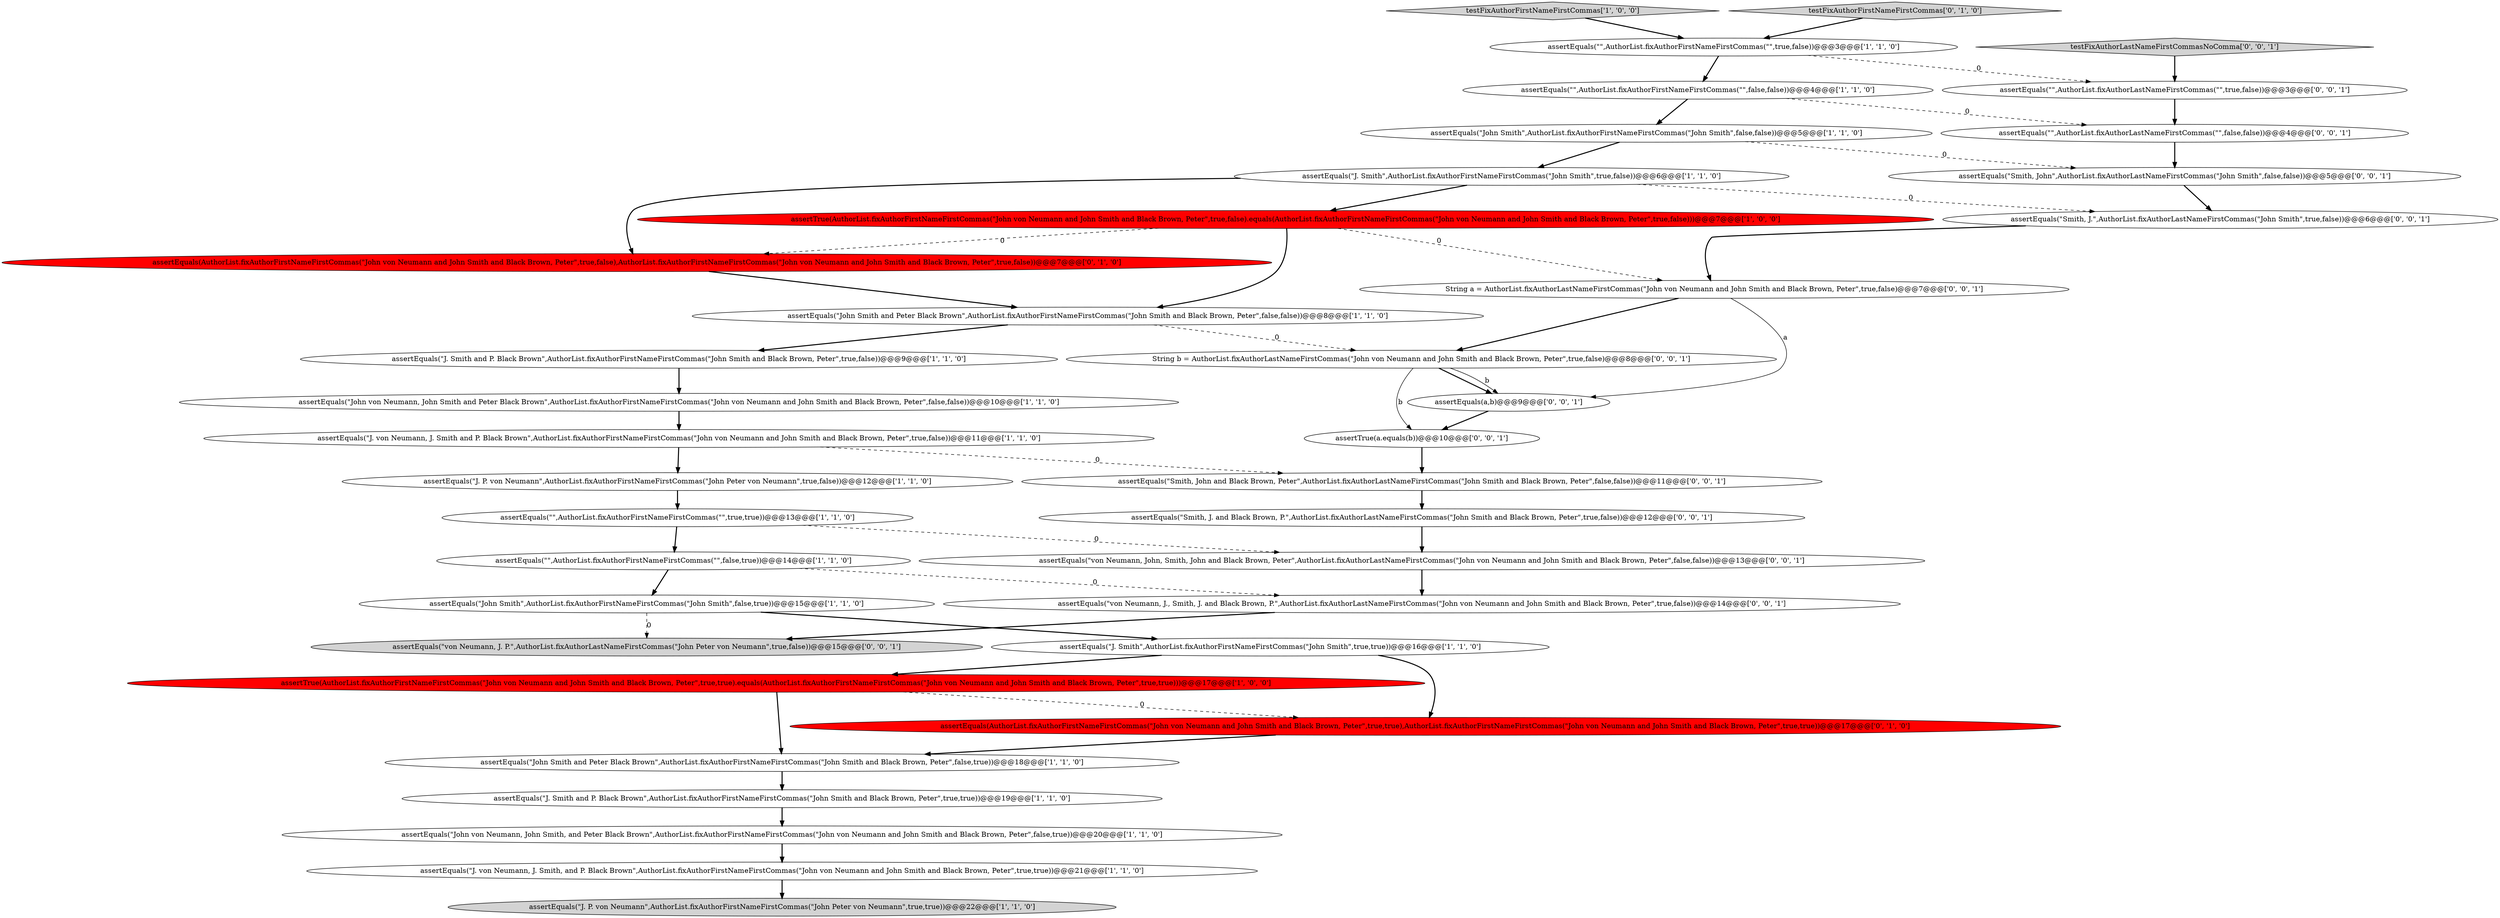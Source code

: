 digraph {
26 [style = filled, label = "String b = AuthorList.fixAuthorLastNameFirstCommas(\"John von Neumann and John Smith and Black Brown, Peter\",true,false)@@@8@@@['0', '0', '1']", fillcolor = white, shape = ellipse image = "AAA0AAABBB3BBB"];
35 [style = filled, label = "assertEquals(\"von Neumann, John, Smith, John and Black Brown, Peter\",AuthorList.fixAuthorLastNameFirstCommas(\"John von Neumann and John Smith and Black Brown, Peter\",false,false))@@@13@@@['0', '0', '1']", fillcolor = white, shape = ellipse image = "AAA0AAABBB3BBB"];
33 [style = filled, label = "assertEquals(\"Smith, John and Black Brown, Peter\",AuthorList.fixAuthorLastNameFirstCommas(\"John Smith and Black Brown, Peter\",false,false))@@@11@@@['0', '0', '1']", fillcolor = white, shape = ellipse image = "AAA0AAABBB3BBB"];
21 [style = filled, label = "assertEquals(AuthorList.fixAuthorFirstNameFirstCommas(\"John von Neumann and John Smith and Black Brown, Peter\",true,false),AuthorList.fixAuthorFirstNameFirstCommas(\"John von Neumann and John Smith and Black Brown, Peter\",true,false))@@@7@@@['0', '1', '0']", fillcolor = red, shape = ellipse image = "AAA1AAABBB2BBB"];
11 [style = filled, label = "assertEquals(\"J. Smith\",AuthorList.fixAuthorFirstNameFirstCommas(\"John Smith\",true,false))@@@6@@@['1', '1', '0']", fillcolor = white, shape = ellipse image = "AAA0AAABBB1BBB"];
10 [style = filled, label = "assertEquals(\"J. Smith and P. Black Brown\",AuthorList.fixAuthorFirstNameFirstCommas(\"John Smith and Black Brown, Peter\",true,false))@@@9@@@['1', '1', '0']", fillcolor = white, shape = ellipse image = "AAA0AAABBB1BBB"];
30 [style = filled, label = "assertEquals(\"Smith, J.\",AuthorList.fixAuthorLastNameFirstCommas(\"John Smith\",true,false))@@@6@@@['0', '0', '1']", fillcolor = white, shape = ellipse image = "AAA0AAABBB3BBB"];
31 [style = filled, label = "assertEquals(\"Smith, John\",AuthorList.fixAuthorLastNameFirstCommas(\"John Smith\",false,false))@@@5@@@['0', '0', '1']", fillcolor = white, shape = ellipse image = "AAA0AAABBB3BBB"];
14 [style = filled, label = "assertTrue(AuthorList.fixAuthorFirstNameFirstCommas(\"John von Neumann and John Smith and Black Brown, Peter\",true,true).equals(AuthorList.fixAuthorFirstNameFirstCommas(\"John von Neumann and John Smith and Black Brown, Peter\",true,true)))@@@17@@@['1', '0', '0']", fillcolor = red, shape = ellipse image = "AAA1AAABBB1BBB"];
28 [style = filled, label = "assertEquals(\"\",AuthorList.fixAuthorLastNameFirstCommas(\"\",true,false))@@@3@@@['0', '0', '1']", fillcolor = white, shape = ellipse image = "AAA0AAABBB3BBB"];
17 [style = filled, label = "assertEquals(\"J. von Neumann, J. Smith and P. Black Brown\",AuthorList.fixAuthorFirstNameFirstCommas(\"John von Neumann and John Smith and Black Brown, Peter\",true,false))@@@11@@@['1', '1', '0']", fillcolor = white, shape = ellipse image = "AAA0AAABBB1BBB"];
3 [style = filled, label = "assertEquals(\"J. Smith and P. Black Brown\",AuthorList.fixAuthorFirstNameFirstCommas(\"John Smith and Black Brown, Peter\",true,true))@@@19@@@['1', '1', '0']", fillcolor = white, shape = ellipse image = "AAA0AAABBB1BBB"];
9 [style = filled, label = "assertEquals(\"\",AuthorList.fixAuthorFirstNameFirstCommas(\"\",true,true))@@@13@@@['1', '1', '0']", fillcolor = white, shape = ellipse image = "AAA0AAABBB1BBB"];
1 [style = filled, label = "assertEquals(\"John von Neumann, John Smith, and Peter Black Brown\",AuthorList.fixAuthorFirstNameFirstCommas(\"John von Neumann and John Smith and Black Brown, Peter\",false,true))@@@20@@@['1', '1', '0']", fillcolor = white, shape = ellipse image = "AAA0AAABBB1BBB"];
0 [style = filled, label = "assertEquals(\"John von Neumann, John Smith and Peter Black Brown\",AuthorList.fixAuthorFirstNameFirstCommas(\"John von Neumann and John Smith and Black Brown, Peter\",false,false))@@@10@@@['1', '1', '0']", fillcolor = white, shape = ellipse image = "AAA0AAABBB1BBB"];
20 [style = filled, label = "assertEquals(\"J. P. von Neumann\",AuthorList.fixAuthorFirstNameFirstCommas(\"John Peter von Neumann\",true,true))@@@22@@@['1', '1', '0']", fillcolor = lightgray, shape = ellipse image = "AAA0AAABBB1BBB"];
7 [style = filled, label = "assertEquals(\"\",AuthorList.fixAuthorFirstNameFirstCommas(\"\",true,false))@@@3@@@['1', '1', '0']", fillcolor = white, shape = ellipse image = "AAA0AAABBB1BBB"];
2 [style = filled, label = "assertEquals(\"John Smith and Peter Black Brown\",AuthorList.fixAuthorFirstNameFirstCommas(\"John Smith and Black Brown, Peter\",false,true))@@@18@@@['1', '1', '0']", fillcolor = white, shape = ellipse image = "AAA0AAABBB1BBB"];
19 [style = filled, label = "testFixAuthorFirstNameFirstCommas['1', '0', '0']", fillcolor = lightgray, shape = diamond image = "AAA0AAABBB1BBB"];
8 [style = filled, label = "assertTrue(AuthorList.fixAuthorFirstNameFirstCommas(\"John von Neumann and John Smith and Black Brown, Peter\",true,false).equals(AuthorList.fixAuthorFirstNameFirstCommas(\"John von Neumann and John Smith and Black Brown, Peter\",true,false)))@@@7@@@['1', '0', '0']", fillcolor = red, shape = ellipse image = "AAA1AAABBB1BBB"];
23 [style = filled, label = "assertEquals(AuthorList.fixAuthorFirstNameFirstCommas(\"John von Neumann and John Smith and Black Brown, Peter\",true,true),AuthorList.fixAuthorFirstNameFirstCommas(\"John von Neumann and John Smith and Black Brown, Peter\",true,true))@@@17@@@['0', '1', '0']", fillcolor = red, shape = ellipse image = "AAA1AAABBB2BBB"];
27 [style = filled, label = "assertTrue(a.equals(b))@@@10@@@['0', '0', '1']", fillcolor = white, shape = ellipse image = "AAA0AAABBB3BBB"];
18 [style = filled, label = "assertEquals(\"John Smith\",AuthorList.fixAuthorFirstNameFirstCommas(\"John Smith\",false,true))@@@15@@@['1', '1', '0']", fillcolor = white, shape = ellipse image = "AAA0AAABBB1BBB"];
32 [style = filled, label = "assertEquals(\"Smith, J. and Black Brown, P.\",AuthorList.fixAuthorLastNameFirstCommas(\"John Smith and Black Brown, Peter\",true,false))@@@12@@@['0', '0', '1']", fillcolor = white, shape = ellipse image = "AAA0AAABBB3BBB"];
24 [style = filled, label = "assertEquals(\"\",AuthorList.fixAuthorLastNameFirstCommas(\"\",false,false))@@@4@@@['0', '0', '1']", fillcolor = white, shape = ellipse image = "AAA0AAABBB3BBB"];
37 [style = filled, label = "testFixAuthorLastNameFirstCommasNoComma['0', '0', '1']", fillcolor = lightgray, shape = diamond image = "AAA0AAABBB3BBB"];
34 [style = filled, label = "assertEquals(\"von Neumann, J., Smith, J. and Black Brown, P.\",AuthorList.fixAuthorLastNameFirstCommas(\"John von Neumann and John Smith and Black Brown, Peter\",true,false))@@@14@@@['0', '0', '1']", fillcolor = white, shape = ellipse image = "AAA0AAABBB3BBB"];
4 [style = filled, label = "assertEquals(\"\",AuthorList.fixAuthorFirstNameFirstCommas(\"\",false,true))@@@14@@@['1', '1', '0']", fillcolor = white, shape = ellipse image = "AAA0AAABBB1BBB"];
5 [style = filled, label = "assertEquals(\"J. von Neumann, J. Smith, and P. Black Brown\",AuthorList.fixAuthorFirstNameFirstCommas(\"John von Neumann and John Smith and Black Brown, Peter\",true,true))@@@21@@@['1', '1', '0']", fillcolor = white, shape = ellipse image = "AAA0AAABBB1BBB"];
15 [style = filled, label = "assertEquals(\"John Smith and Peter Black Brown\",AuthorList.fixAuthorFirstNameFirstCommas(\"John Smith and Black Brown, Peter\",false,false))@@@8@@@['1', '1', '0']", fillcolor = white, shape = ellipse image = "AAA0AAABBB1BBB"];
6 [style = filled, label = "assertEquals(\"John Smith\",AuthorList.fixAuthorFirstNameFirstCommas(\"John Smith\",false,false))@@@5@@@['1', '1', '0']", fillcolor = white, shape = ellipse image = "AAA0AAABBB1BBB"];
29 [style = filled, label = "String a = AuthorList.fixAuthorLastNameFirstCommas(\"John von Neumann and John Smith and Black Brown, Peter\",true,false)@@@7@@@['0', '0', '1']", fillcolor = white, shape = ellipse image = "AAA0AAABBB3BBB"];
25 [style = filled, label = "assertEquals(\"von Neumann, J. P.\",AuthorList.fixAuthorLastNameFirstCommas(\"John Peter von Neumann\",true,false))@@@15@@@['0', '0', '1']", fillcolor = lightgray, shape = ellipse image = "AAA0AAABBB3BBB"];
22 [style = filled, label = "testFixAuthorFirstNameFirstCommas['0', '1', '0']", fillcolor = lightgray, shape = diamond image = "AAA0AAABBB2BBB"];
12 [style = filled, label = "assertEquals(\"\",AuthorList.fixAuthorFirstNameFirstCommas(\"\",false,false))@@@4@@@['1', '1', '0']", fillcolor = white, shape = ellipse image = "AAA0AAABBB1BBB"];
16 [style = filled, label = "assertEquals(\"J. Smith\",AuthorList.fixAuthorFirstNameFirstCommas(\"John Smith\",true,true))@@@16@@@['1', '1', '0']", fillcolor = white, shape = ellipse image = "AAA0AAABBB1BBB"];
36 [style = filled, label = "assertEquals(a,b)@@@9@@@['0', '0', '1']", fillcolor = white, shape = ellipse image = "AAA0AAABBB3BBB"];
13 [style = filled, label = "assertEquals(\"J. P. von Neumann\",AuthorList.fixAuthorFirstNameFirstCommas(\"John Peter von Neumann\",true,false))@@@12@@@['1', '1', '0']", fillcolor = white, shape = ellipse image = "AAA0AAABBB1BBB"];
1->5 [style = bold, label=""];
32->35 [style = bold, label=""];
15->10 [style = bold, label=""];
34->25 [style = bold, label=""];
37->28 [style = bold, label=""];
8->15 [style = bold, label=""];
3->1 [style = bold, label=""];
5->20 [style = bold, label=""];
7->12 [style = bold, label=""];
0->17 [style = bold, label=""];
21->15 [style = bold, label=""];
9->4 [style = bold, label=""];
11->21 [style = bold, label=""];
2->3 [style = bold, label=""];
26->36 [style = bold, label=""];
6->31 [style = dashed, label="0"];
4->18 [style = bold, label=""];
17->33 [style = dashed, label="0"];
16->23 [style = bold, label=""];
8->21 [style = dashed, label="0"];
12->6 [style = bold, label=""];
22->7 [style = bold, label=""];
30->29 [style = bold, label=""];
26->36 [style = solid, label="b"];
29->26 [style = bold, label=""];
26->27 [style = solid, label="b"];
9->35 [style = dashed, label="0"];
14->23 [style = dashed, label="0"];
36->27 [style = bold, label=""];
24->31 [style = bold, label=""];
7->28 [style = dashed, label="0"];
6->11 [style = bold, label=""];
12->24 [style = dashed, label="0"];
10->0 [style = bold, label=""];
4->34 [style = dashed, label="0"];
31->30 [style = bold, label=""];
15->26 [style = dashed, label="0"];
29->36 [style = solid, label="a"];
28->24 [style = bold, label=""];
11->8 [style = bold, label=""];
16->14 [style = bold, label=""];
33->32 [style = bold, label=""];
17->13 [style = bold, label=""];
14->2 [style = bold, label=""];
13->9 [style = bold, label=""];
23->2 [style = bold, label=""];
27->33 [style = bold, label=""];
11->30 [style = dashed, label="0"];
35->34 [style = bold, label=""];
19->7 [style = bold, label=""];
8->29 [style = dashed, label="0"];
18->25 [style = dashed, label="0"];
18->16 [style = bold, label=""];
}
